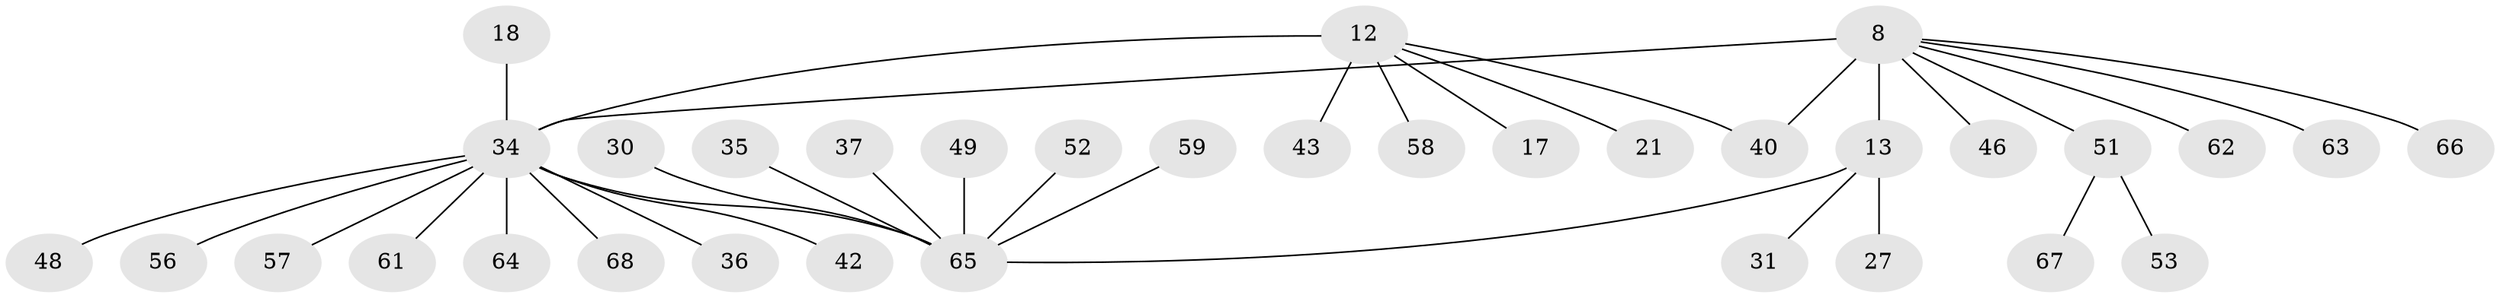 // original degree distribution, {7: 0.058823529411764705, 5: 0.029411764705882353, 3: 0.058823529411764705, 8: 0.029411764705882353, 4: 0.07352941176470588, 6: 0.04411764705882353, 1: 0.5588235294117647, 2: 0.14705882352941177}
// Generated by graph-tools (version 1.1) at 2025/55/03/09/25 04:55:29]
// undirected, 34 vertices, 35 edges
graph export_dot {
graph [start="1"]
  node [color=gray90,style=filled];
  8 [super="+7+5"];
  12;
  13 [super="+6"];
  17;
  18;
  21;
  27;
  30;
  31;
  34 [super="+3+20+11"];
  35;
  36;
  37;
  40 [super="+26"];
  42;
  43;
  46;
  48;
  49;
  51 [super="+33+39+44+9+29"];
  52;
  53 [super="+23"];
  56;
  57 [super="+54"];
  58 [super="+55"];
  59 [super="+38"];
  61;
  62;
  63 [super="+28+47"];
  64;
  65 [super="+60+15+19"];
  66;
  67 [super="+50"];
  68 [super="+41"];
  8 -- 13 [weight=3];
  8 -- 66;
  8 -- 62;
  8 -- 46;
  8 -- 40;
  8 -- 63;
  8 -- 34 [weight=4];
  8 -- 51 [weight=2];
  12 -- 17;
  12 -- 21;
  12 -- 43;
  12 -- 40;
  12 -- 58;
  12 -- 34 [weight=3];
  13 -- 27;
  13 -- 31;
  13 -- 65 [weight=2];
  18 -- 34;
  30 -- 65;
  34 -- 65 [weight=2];
  34 -- 68 [weight=2];
  34 -- 42;
  34 -- 48;
  34 -- 56;
  34 -- 57;
  34 -- 64;
  34 -- 36;
  34 -- 61;
  35 -- 65;
  37 -- 65;
  49 -- 65;
  51 -- 67;
  51 -- 53;
  52 -- 65;
  59 -- 65;
}
